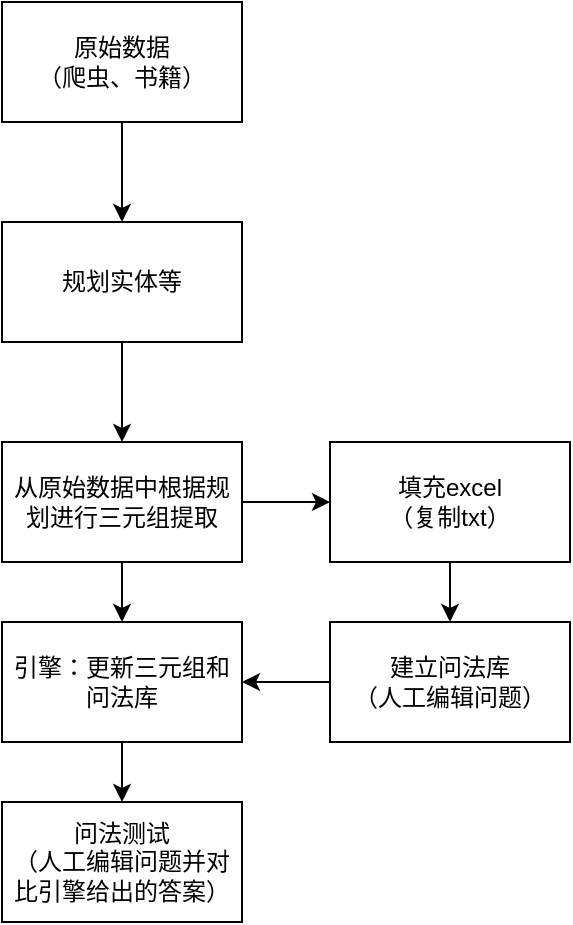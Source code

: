 <mxfile version="21.0.8" type="github">
  <diagram name="第 1 页" id="Do7augiRTFyS_4wJCIh7">
    <mxGraphModel dx="1434" dy="739" grid="1" gridSize="10" guides="1" tooltips="1" connect="1" arrows="1" fold="1" page="1" pageScale="1" pageWidth="827" pageHeight="1169" math="0" shadow="0">
      <root>
        <mxCell id="0" />
        <mxCell id="1" parent="0" />
        <mxCell id="DuvcuZbgiFzuGtNnK3gZ-4" style="edgeStyle=orthogonalEdgeStyle;rounded=0;orthogonalLoop=1;jettySize=auto;html=1;exitX=0.5;exitY=1;exitDx=0;exitDy=0;" edge="1" parent="1" source="DuvcuZbgiFzuGtNnK3gZ-1" target="DuvcuZbgiFzuGtNnK3gZ-2">
          <mxGeometry relative="1" as="geometry" />
        </mxCell>
        <mxCell id="DuvcuZbgiFzuGtNnK3gZ-1" value="原始数据&lt;br&gt;（爬虫、书籍）" style="rounded=0;whiteSpace=wrap;html=1;" vertex="1" parent="1">
          <mxGeometry x="250" y="110" width="120" height="60" as="geometry" />
        </mxCell>
        <mxCell id="DuvcuZbgiFzuGtNnK3gZ-5" style="edgeStyle=orthogonalEdgeStyle;rounded=0;orthogonalLoop=1;jettySize=auto;html=1;exitX=0.5;exitY=1;exitDx=0;exitDy=0;" edge="1" parent="1" source="DuvcuZbgiFzuGtNnK3gZ-2" target="DuvcuZbgiFzuGtNnK3gZ-3">
          <mxGeometry relative="1" as="geometry" />
        </mxCell>
        <mxCell id="DuvcuZbgiFzuGtNnK3gZ-2" value="规划实体等" style="rounded=0;whiteSpace=wrap;html=1;" vertex="1" parent="1">
          <mxGeometry x="250" y="220" width="120" height="60" as="geometry" />
        </mxCell>
        <mxCell id="DuvcuZbgiFzuGtNnK3gZ-9" style="edgeStyle=orthogonalEdgeStyle;rounded=0;orthogonalLoop=1;jettySize=auto;html=1;exitX=0.5;exitY=1;exitDx=0;exitDy=0;" edge="1" parent="1" source="DuvcuZbgiFzuGtNnK3gZ-3" target="DuvcuZbgiFzuGtNnK3gZ-8">
          <mxGeometry relative="1" as="geometry" />
        </mxCell>
        <mxCell id="DuvcuZbgiFzuGtNnK3gZ-10" style="edgeStyle=orthogonalEdgeStyle;rounded=0;orthogonalLoop=1;jettySize=auto;html=1;exitX=1;exitY=0.5;exitDx=0;exitDy=0;entryX=0;entryY=0.5;entryDx=0;entryDy=0;" edge="1" parent="1" source="DuvcuZbgiFzuGtNnK3gZ-3" target="DuvcuZbgiFzuGtNnK3gZ-6">
          <mxGeometry relative="1" as="geometry" />
        </mxCell>
        <mxCell id="DuvcuZbgiFzuGtNnK3gZ-3" value="从原始数据中根据规划进行三元组提取" style="rounded=0;whiteSpace=wrap;html=1;" vertex="1" parent="1">
          <mxGeometry x="250" y="330" width="120" height="60" as="geometry" />
        </mxCell>
        <mxCell id="DuvcuZbgiFzuGtNnK3gZ-11" style="edgeStyle=orthogonalEdgeStyle;rounded=0;orthogonalLoop=1;jettySize=auto;html=1;exitX=0.5;exitY=1;exitDx=0;exitDy=0;entryX=0.5;entryY=0;entryDx=0;entryDy=0;" edge="1" parent="1" source="DuvcuZbgiFzuGtNnK3gZ-6" target="DuvcuZbgiFzuGtNnK3gZ-7">
          <mxGeometry relative="1" as="geometry" />
        </mxCell>
        <mxCell id="DuvcuZbgiFzuGtNnK3gZ-6" value="填充excel&lt;br&gt;（复制txt）" style="rounded=0;whiteSpace=wrap;html=1;" vertex="1" parent="1">
          <mxGeometry x="414" y="330" width="120" height="60" as="geometry" />
        </mxCell>
        <mxCell id="DuvcuZbgiFzuGtNnK3gZ-14" style="edgeStyle=orthogonalEdgeStyle;rounded=0;orthogonalLoop=1;jettySize=auto;html=1;exitX=0;exitY=0.5;exitDx=0;exitDy=0;" edge="1" parent="1" source="DuvcuZbgiFzuGtNnK3gZ-7" target="DuvcuZbgiFzuGtNnK3gZ-8">
          <mxGeometry relative="1" as="geometry" />
        </mxCell>
        <mxCell id="DuvcuZbgiFzuGtNnK3gZ-7" value="建立问法库&lt;br&gt;（人工编辑问题）" style="rounded=0;whiteSpace=wrap;html=1;" vertex="1" parent="1">
          <mxGeometry x="414" y="420" width="120" height="60" as="geometry" />
        </mxCell>
        <mxCell id="DuvcuZbgiFzuGtNnK3gZ-16" style="edgeStyle=orthogonalEdgeStyle;rounded=0;orthogonalLoop=1;jettySize=auto;html=1;exitX=0.5;exitY=1;exitDx=0;exitDy=0;entryX=0.5;entryY=0;entryDx=0;entryDy=0;" edge="1" parent="1" source="DuvcuZbgiFzuGtNnK3gZ-8" target="DuvcuZbgiFzuGtNnK3gZ-15">
          <mxGeometry relative="1" as="geometry" />
        </mxCell>
        <mxCell id="DuvcuZbgiFzuGtNnK3gZ-8" value="引擎：更新三元组和问法库" style="rounded=0;whiteSpace=wrap;html=1;" vertex="1" parent="1">
          <mxGeometry x="250" y="420" width="120" height="60" as="geometry" />
        </mxCell>
        <mxCell id="DuvcuZbgiFzuGtNnK3gZ-15" value="问法测试&lt;br&gt;（人工编辑问题并对比引擎给出的答案）" style="rounded=0;whiteSpace=wrap;html=1;" vertex="1" parent="1">
          <mxGeometry x="250" y="510" width="120" height="60" as="geometry" />
        </mxCell>
      </root>
    </mxGraphModel>
  </diagram>
</mxfile>
